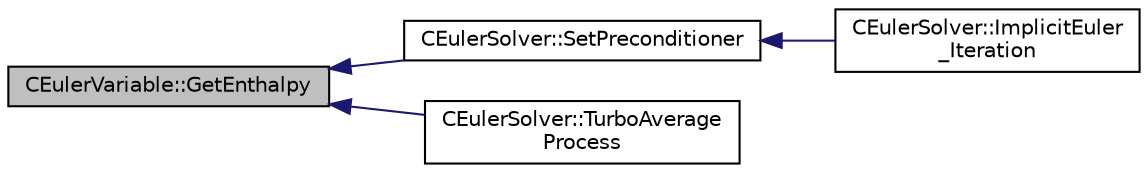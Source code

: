 digraph "CEulerVariable::GetEnthalpy"
{
  edge [fontname="Helvetica",fontsize="10",labelfontname="Helvetica",labelfontsize="10"];
  node [fontname="Helvetica",fontsize="10",shape=record];
  rankdir="LR";
  Node71 [label="CEulerVariable::GetEnthalpy",height=0.2,width=0.4,color="black", fillcolor="grey75", style="filled", fontcolor="black"];
  Node71 -> Node72 [dir="back",color="midnightblue",fontsize="10",style="solid",fontname="Helvetica"];
  Node72 [label="CEulerSolver::SetPreconditioner",height=0.2,width=0.4,color="black", fillcolor="white", style="filled",URL="$class_c_euler_solver.html#ae6c3f6be0cc886b75ad9a8bfc41b52ec",tooltip="Compute the preconditioner for convergence acceleration by Roe-Turkel method. "];
  Node72 -> Node73 [dir="back",color="midnightblue",fontsize="10",style="solid",fontname="Helvetica"];
  Node73 [label="CEulerSolver::ImplicitEuler\l_Iteration",height=0.2,width=0.4,color="black", fillcolor="white", style="filled",URL="$class_c_euler_solver.html#a4e8277fc44dc97c8d73fbe3347204372",tooltip="Update the solution using an implicit Euler scheme. "];
  Node71 -> Node74 [dir="back",color="midnightblue",fontsize="10",style="solid",fontname="Helvetica"];
  Node74 [label="CEulerSolver::TurboAverage\lProcess",height=0.2,width=0.4,color="black", fillcolor="white", style="filled",URL="$class_c_euler_solver.html#ab408049d3b4fecc224653176c8d7885a",tooltip="It computes average quantities along the span for turbomachinery analysis. "];
}
